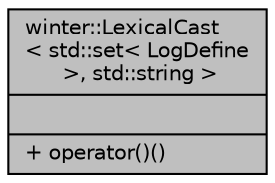 digraph "winter::LexicalCast&lt; std::set&lt; LogDefine &gt;, std::string &gt;"
{
 // LATEX_PDF_SIZE
  edge [fontname="Helvetica",fontsize="10",labelfontname="Helvetica",labelfontsize="10"];
  node [fontname="Helvetica",fontsize="10",shape=record];
  Node1 [label="{winter::LexicalCast\l\< std::set\< LogDefine\l \>, std::string \>\n||+ operator()()\l}",height=0.2,width=0.4,color="black", fillcolor="grey75", style="filled", fontcolor="black",tooltip=" "];
}
